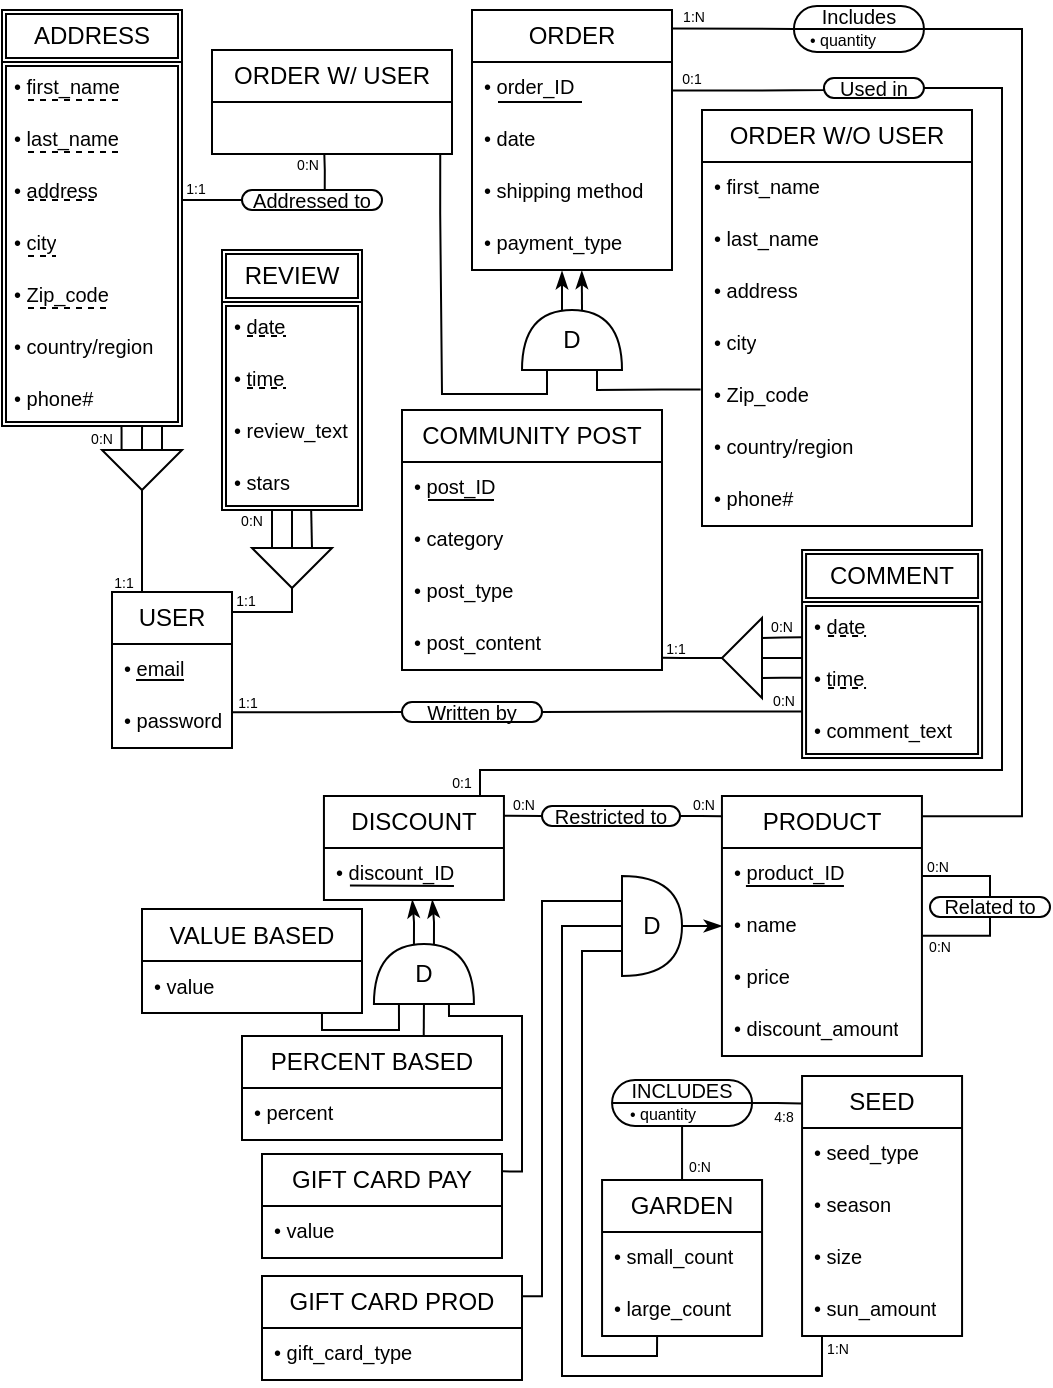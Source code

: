 <mxfile version="23.0.0" type="device">
  <diagram name="Page-1" id="b520641d-4fe3-3701-9064-5fc419738815">
    <mxGraphModel dx="1647" dy="439" grid="1" gridSize="10" guides="1" tooltips="1" connect="1" arrows="1" fold="1" page="0" pageScale="1" pageWidth="1100" pageHeight="850" background="none" math="0" shadow="0">
      <root>
        <mxCell id="0" />
        <mxCell id="1" parent="0" />
        <mxCell id="lDSgatOu9usaqV24lOmU-1" value="USER" style="swimlane;fontStyle=0;childLayout=stackLayout;horizontal=1;startSize=26;fillColor=none;horizontalStack=0;resizeParent=1;resizeParentMax=0;resizeLast=0;collapsible=1;marginBottom=0;whiteSpace=wrap;html=1;" parent="1" vertex="1">
          <mxGeometry x="155" y="731" width="60" height="78" as="geometry" />
        </mxCell>
        <mxCell id="lDSgatOu9usaqV24lOmU-2" value="• email" style="text;strokeColor=none;fillColor=none;align=left;verticalAlign=top;spacingLeft=4;spacingRight=4;overflow=hidden;rotatable=0;points=[[0,0.5],[1,0.5]];portConstraint=eastwest;whiteSpace=wrap;html=1;fontSize=10;" parent="lDSgatOu9usaqV24lOmU-1" vertex="1">
          <mxGeometry y="26" width="60" height="26" as="geometry" />
        </mxCell>
        <mxCell id="lDSgatOu9usaqV24lOmU-6" value="" style="endArrow=none;html=1;rounded=0;" parent="lDSgatOu9usaqV24lOmU-1" edge="1">
          <mxGeometry width="50" height="50" relative="1" as="geometry">
            <mxPoint x="12" y="44" as="sourcePoint" />
            <mxPoint x="36" y="44" as="targetPoint" />
          </mxGeometry>
        </mxCell>
        <mxCell id="lDSgatOu9usaqV24lOmU-3" value="• password" style="text;strokeColor=none;fillColor=none;align=left;verticalAlign=top;spacingLeft=4;spacingRight=4;overflow=hidden;rotatable=0;points=[[0,0.5],[1,0.5]];portConstraint=eastwest;whiteSpace=wrap;html=1;fontSize=10;" parent="lDSgatOu9usaqV24lOmU-1" vertex="1">
          <mxGeometry y="52" width="60" height="26" as="geometry" />
        </mxCell>
        <mxCell id="lDSgatOu9usaqV24lOmU-76" value="" style="triangle;whiteSpace=wrap;html=1;direction=south;" parent="1" vertex="1">
          <mxGeometry x="150" y="660" width="40" height="20" as="geometry" />
        </mxCell>
        <mxCell id="lDSgatOu9usaqV24lOmU-77" value="" style="endArrow=none;html=1;rounded=0;exitX=1;exitY=0.5;exitDx=0;exitDy=0;edgeStyle=orthogonalEdgeStyle;entryX=0.25;entryY=0;entryDx=0;entryDy=0;" parent="1" source="lDSgatOu9usaqV24lOmU-76" target="lDSgatOu9usaqV24lOmU-1" edge="1">
          <mxGeometry width="50" height="50" relative="1" as="geometry">
            <mxPoint x="215" y="590" as="sourcePoint" />
            <mxPoint x="130" y="810" as="targetPoint" />
          </mxGeometry>
        </mxCell>
        <mxCell id="lDSgatOu9usaqV24lOmU-78" value="" style="endArrow=none;html=1;rounded=0;edgeStyle=orthogonalEdgeStyle;entryX=0;entryY=0.25;entryDx=0;entryDy=0;exitX=0.889;exitY=1.002;exitDx=0;exitDy=0;exitPerimeter=0;" parent="1" source="lDSgatOu9usaqV24lOmU-69" target="lDSgatOu9usaqV24lOmU-76" edge="1">
          <mxGeometry width="50" height="50" relative="1" as="geometry">
            <mxPoint x="189.5" y="740" as="sourcePoint" />
            <mxPoint x="87" y="651" as="targetPoint" />
            <Array as="points" />
          </mxGeometry>
        </mxCell>
        <mxCell id="lDSgatOu9usaqV24lOmU-79" value="" style="endArrow=none;html=1;rounded=0;edgeStyle=orthogonalEdgeStyle;entryX=0;entryY=0.5;entryDx=0;entryDy=0;exitX=0.778;exitY=1.002;exitDx=0;exitDy=0;exitPerimeter=0;" parent="1" source="lDSgatOu9usaqV24lOmU-69" target="lDSgatOu9usaqV24lOmU-76" edge="1">
          <mxGeometry width="50" height="50" relative="1" as="geometry">
            <mxPoint x="170" y="730" as="sourcePoint" />
            <mxPoint x="137" y="661" as="targetPoint" />
            <Array as="points" />
          </mxGeometry>
        </mxCell>
        <mxCell id="lDSgatOu9usaqV24lOmU-80" value="" style="endArrow=none;html=1;rounded=0;edgeStyle=orthogonalEdgeStyle;entryX=0;entryY=0.75;entryDx=0;entryDy=0;exitX=0.664;exitY=1.001;exitDx=0;exitDy=0;exitPerimeter=0;" parent="1" source="lDSgatOu9usaqV24lOmU-69" target="lDSgatOu9usaqV24lOmU-76" edge="1">
          <mxGeometry width="50" height="50" relative="1" as="geometry">
            <mxPoint x="129.5" y="741" as="sourcePoint" />
            <mxPoint x="207" y="661" as="targetPoint" />
            <Array as="points">
              <mxPoint x="160" y="660" />
            </Array>
          </mxGeometry>
        </mxCell>
        <mxCell id="lDSgatOu9usaqV24lOmU-81" value="&lt;font style=&quot;font-size: 7px;&quot;&gt;1:1&lt;/font&gt;" style="text;html=1;strokeColor=none;fillColor=none;align=center;verticalAlign=middle;whiteSpace=wrap;rounded=0;" parent="1" vertex="1">
          <mxGeometry x="212" y="729" width="20" height="10" as="geometry" />
        </mxCell>
        <mxCell id="lDSgatOu9usaqV24lOmU-82" value="&lt;font style=&quot;font-size: 7px;&quot;&gt;0:N&lt;/font&gt;" style="text;html=1;strokeColor=none;fillColor=none;align=center;verticalAlign=middle;whiteSpace=wrap;rounded=0;" parent="1" vertex="1">
          <mxGeometry x="140" y="648" width="20" height="10" as="geometry" />
        </mxCell>
        <mxCell id="lDSgatOu9usaqV24lOmU-92" value="" style="group" parent="1" vertex="1" connectable="0">
          <mxGeometry x="335" y="440" width="100" height="130" as="geometry" />
        </mxCell>
        <mxCell id="lDSgatOu9usaqV24lOmU-7" value="ORDER" style="swimlane;fontStyle=0;childLayout=stackLayout;horizontal=1;startSize=26;fillColor=none;horizontalStack=0;resizeParent=1;resizeParentMax=0;resizeLast=0;collapsible=1;marginBottom=0;whiteSpace=wrap;html=1;" parent="lDSgatOu9usaqV24lOmU-92" vertex="1">
          <mxGeometry width="100" height="130" as="geometry" />
        </mxCell>
        <mxCell id="lDSgatOu9usaqV24lOmU-8" value="• order_ID" style="text;strokeColor=none;fillColor=none;align=left;verticalAlign=top;spacingLeft=4;spacingRight=4;overflow=hidden;rotatable=0;points=[[0,0.5],[1,0.5]];portConstraint=eastwest;whiteSpace=wrap;html=1;fontSize=10;" parent="lDSgatOu9usaqV24lOmU-7" vertex="1">
          <mxGeometry y="26" width="100" height="26" as="geometry" />
        </mxCell>
        <mxCell id="lDSgatOu9usaqV24lOmU-10" value="• date" style="text;strokeColor=none;fillColor=none;align=left;verticalAlign=top;spacingLeft=4;spacingRight=4;overflow=hidden;rotatable=0;points=[[0,0.5],[1,0.5]];portConstraint=eastwest;whiteSpace=wrap;html=1;fontSize=10;" parent="lDSgatOu9usaqV24lOmU-7" vertex="1">
          <mxGeometry y="52" width="100" height="26" as="geometry" />
        </mxCell>
        <mxCell id="lDSgatOu9usaqV24lOmU-12" value="• shipping method" style="text;strokeColor=none;fillColor=none;align=left;verticalAlign=top;spacingLeft=4;spacingRight=4;overflow=hidden;rotatable=0;points=[[0,0.5],[1,0.5]];portConstraint=eastwest;whiteSpace=wrap;html=1;fontSize=10;" parent="lDSgatOu9usaqV24lOmU-7" vertex="1">
          <mxGeometry y="78" width="100" height="26" as="geometry" />
        </mxCell>
        <mxCell id="lDSgatOu9usaqV24lOmU-13" value="• payment_type" style="text;strokeColor=none;fillColor=none;align=left;verticalAlign=top;spacingLeft=4;spacingRight=4;overflow=hidden;rotatable=0;points=[[0,0.5],[1,0.5]];portConstraint=eastwest;whiteSpace=wrap;html=1;fontSize=10;" parent="lDSgatOu9usaqV24lOmU-7" vertex="1">
          <mxGeometry y="104" width="100" height="26" as="geometry" />
        </mxCell>
        <mxCell id="lDSgatOu9usaqV24lOmU-83" value="" style="endArrow=none;html=1;rounded=0;" parent="lDSgatOu9usaqV24lOmU-92" edge="1">
          <mxGeometry width="50" height="50" relative="1" as="geometry">
            <mxPoint x="13" y="46" as="sourcePoint" />
            <mxPoint x="55" y="46" as="targetPoint" />
          </mxGeometry>
        </mxCell>
        <mxCell id="lDSgatOu9usaqV24lOmU-103" value="D" style="shape=or;whiteSpace=wrap;html=1;direction=north;" parent="1" vertex="1">
          <mxGeometry x="360" y="590" width="50" height="30" as="geometry" />
        </mxCell>
        <mxCell id="lDSgatOu9usaqV24lOmU-104" value="" style="endArrow=classicThin;html=1;rounded=0;edgeStyle=orthogonalEdgeStyle;exitX=0.993;exitY=0.4;exitDx=0;exitDy=0;exitPerimeter=0;entryX=0.45;entryY=1.021;entryDx=0;entryDy=0;entryPerimeter=0;endFill=1;" parent="1" source="lDSgatOu9usaqV24lOmU-103" target="lDSgatOu9usaqV24lOmU-13" edge="1">
          <mxGeometry width="50" height="50" relative="1" as="geometry">
            <mxPoint x="345" y="750" as="sourcePoint" />
            <mxPoint x="325" y="740" as="targetPoint" />
          </mxGeometry>
        </mxCell>
        <mxCell id="lDSgatOu9usaqV24lOmU-105" value="" style="endArrow=classicThin;html=1;rounded=0;edgeStyle=orthogonalEdgeStyle;exitX=0.996;exitY=0.6;exitDx=0;exitDy=0;exitPerimeter=0;entryX=0.549;entryY=1.017;entryDx=0;entryDy=0;entryPerimeter=0;endFill=1;" parent="1" source="lDSgatOu9usaqV24lOmU-103" target="lDSgatOu9usaqV24lOmU-13" edge="1">
          <mxGeometry width="50" height="50" relative="1" as="geometry">
            <mxPoint x="365" y="760" as="sourcePoint" />
            <mxPoint x="365" y="740" as="targetPoint" />
          </mxGeometry>
        </mxCell>
        <mxCell id="lDSgatOu9usaqV24lOmU-111" value="" style="endArrow=none;html=1;rounded=0;entryX=0;entryY=0.25;entryDx=0;entryDy=0;entryPerimeter=0;edgeStyle=orthogonalEdgeStyle;exitX=0.951;exitY=1.001;exitDx=0;exitDy=0;exitPerimeter=0;" parent="1" source="lDSgatOu9usaqV24lOmU-258" target="lDSgatOu9usaqV24lOmU-103" edge="1">
          <mxGeometry width="50" height="50" relative="1" as="geometry">
            <mxPoint x="320" y="530" as="sourcePoint" />
            <mxPoint x="372.5" y="621.99" as="targetPoint" />
            <Array as="points">
              <mxPoint x="319" y="542" />
              <mxPoint x="320" y="542" />
              <mxPoint x="320" y="632" />
              <mxPoint x="372" y="632" />
            </Array>
          </mxGeometry>
        </mxCell>
        <mxCell id="lDSgatOu9usaqV24lOmU-114" value="&lt;font style=&quot;font-size: 10px;&quot;&gt;Addressed to&lt;/font&gt;" style="rounded=1;whiteSpace=wrap;html=1;arcSize=50;" parent="1" vertex="1">
          <mxGeometry x="220" y="530" width="70" height="10" as="geometry" />
        </mxCell>
        <mxCell id="lDSgatOu9usaqV24lOmU-115" value="" style="endArrow=none;html=1;rounded=0;edgeStyle=orthogonalEdgeStyle;entryX=1;entryY=0.655;entryDx=0;entryDy=0;exitX=0;exitY=0.5;exitDx=0;exitDy=0;entryPerimeter=0;" parent="1" source="lDSgatOu9usaqV24lOmU-114" target="lDSgatOu9usaqV24lOmU-62" edge="1">
          <mxGeometry width="50" height="50" relative="1" as="geometry">
            <mxPoint x="198.5" y="504.54" as="sourcePoint" />
            <mxPoint x="235.5" y="505.47" as="targetPoint" />
          </mxGeometry>
        </mxCell>
        <mxCell id="lDSgatOu9usaqV24lOmU-116" value="" style="endArrow=none;html=1;rounded=0;edgeStyle=orthogonalEdgeStyle;entryX=0.468;entryY=1.001;entryDx=0;entryDy=0;entryPerimeter=0;exitX=0.591;exitY=-0.009;exitDx=0;exitDy=0;exitPerimeter=0;" parent="1" source="lDSgatOu9usaqV24lOmU-114" target="lDSgatOu9usaqV24lOmU-258" edge="1">
          <mxGeometry width="50" height="50" relative="1" as="geometry">
            <mxPoint x="280" y="520" as="sourcePoint" />
            <mxPoint x="264.99" y="559.99" as="targetPoint" />
            <Array as="points">
              <mxPoint x="261" y="520" />
              <mxPoint x="261" y="520" />
            </Array>
          </mxGeometry>
        </mxCell>
        <mxCell id="lDSgatOu9usaqV24lOmU-117" value="ORDER W/O USER" style="swimlane;fontStyle=0;childLayout=stackLayout;horizontal=1;startSize=26;fillColor=none;horizontalStack=0;resizeParent=1;resizeParentMax=0;resizeLast=0;collapsible=1;marginBottom=0;whiteSpace=wrap;html=1;" parent="1" vertex="1">
          <mxGeometry x="450" y="490" width="135" height="208" as="geometry" />
        </mxCell>
        <mxCell id="lDSgatOu9usaqV24lOmU-118" value="• first_name" style="text;strokeColor=none;fillColor=none;align=left;verticalAlign=top;spacingLeft=4;spacingRight=4;overflow=hidden;rotatable=0;points=[[0,0.5],[1,0.5]];portConstraint=eastwest;whiteSpace=wrap;html=1;fontSize=10;" parent="lDSgatOu9usaqV24lOmU-117" vertex="1">
          <mxGeometry y="26" width="135" height="26" as="geometry" />
        </mxCell>
        <mxCell id="lDSgatOu9usaqV24lOmU-119" value="• last_name" style="text;strokeColor=none;fillColor=none;align=left;verticalAlign=top;spacingLeft=4;spacingRight=4;overflow=hidden;rotatable=0;points=[[0,0.5],[1,0.5]];portConstraint=eastwest;whiteSpace=wrap;html=1;fontSize=10;" parent="lDSgatOu9usaqV24lOmU-117" vertex="1">
          <mxGeometry y="52" width="135" height="26" as="geometry" />
        </mxCell>
        <mxCell id="lDSgatOu9usaqV24lOmU-120" value="• address" style="text;strokeColor=none;fillColor=none;align=left;verticalAlign=top;spacingLeft=4;spacingRight=4;overflow=hidden;rotatable=0;points=[[0,0.5],[1,0.5]];portConstraint=eastwest;whiteSpace=wrap;html=1;fontSize=10;" parent="lDSgatOu9usaqV24lOmU-117" vertex="1">
          <mxGeometry y="78" width="135" height="26" as="geometry" />
        </mxCell>
        <mxCell id="lDSgatOu9usaqV24lOmU-121" value="• city" style="text;strokeColor=none;fillColor=none;align=left;verticalAlign=top;spacingLeft=4;spacingRight=4;overflow=hidden;rotatable=0;points=[[0,0.5],[1,0.5]];portConstraint=eastwest;whiteSpace=wrap;html=1;fontSize=10;" parent="lDSgatOu9usaqV24lOmU-117" vertex="1">
          <mxGeometry y="104" width="135" height="26" as="geometry" />
        </mxCell>
        <mxCell id="lDSgatOu9usaqV24lOmU-122" value="• Zip_code" style="text;strokeColor=none;fillColor=none;align=left;verticalAlign=top;spacingLeft=4;spacingRight=4;overflow=hidden;rotatable=0;points=[[0,0.5],[1,0.5]];portConstraint=eastwest;whiteSpace=wrap;html=1;fontSize=10;" parent="lDSgatOu9usaqV24lOmU-117" vertex="1">
          <mxGeometry y="130" width="135" height="26" as="geometry" />
        </mxCell>
        <mxCell id="lDSgatOu9usaqV24lOmU-125" value="• country/region" style="text;strokeColor=none;fillColor=none;align=left;verticalAlign=top;spacingLeft=4;spacingRight=4;overflow=hidden;rotatable=0;points=[[0,0.5],[1,0.5]];portConstraint=eastwest;whiteSpace=wrap;html=1;fontSize=10;" parent="lDSgatOu9usaqV24lOmU-117" vertex="1">
          <mxGeometry y="156" width="135" height="26" as="geometry" />
        </mxCell>
        <mxCell id="lDSgatOu9usaqV24lOmU-124" value="• phone#" style="text;strokeColor=none;fillColor=none;align=left;verticalAlign=top;spacingLeft=4;spacingRight=4;overflow=hidden;rotatable=0;points=[[0,0.5],[1,0.5]];portConstraint=eastwest;whiteSpace=wrap;html=1;fontSize=10;" parent="lDSgatOu9usaqV24lOmU-117" vertex="1">
          <mxGeometry y="182" width="135" height="26" as="geometry" />
        </mxCell>
        <mxCell id="lDSgatOu9usaqV24lOmU-126" value="" style="endArrow=none;html=1;rounded=0;edgeStyle=orthogonalEdgeStyle;entryX=0;entryY=0.75;entryDx=0;entryDy=0;entryPerimeter=0;exitX=-0.005;exitY=0.376;exitDx=0;exitDy=0;exitPerimeter=0;" parent="1" source="lDSgatOu9usaqV24lOmU-122" target="lDSgatOu9usaqV24lOmU-103" edge="1">
          <mxGeometry width="50" height="50" relative="1" as="geometry">
            <mxPoint x="430" y="640" as="sourcePoint" />
            <mxPoint x="395" y="630" as="targetPoint" />
            <Array as="points">
              <mxPoint x="430" y="630" />
              <mxPoint x="397" y="630" />
            </Array>
          </mxGeometry>
        </mxCell>
        <mxCell id="lDSgatOu9usaqV24lOmU-138" value="" style="group" parent="1" vertex="1" connectable="0">
          <mxGeometry x="100" y="440" width="91" height="286" as="geometry" />
        </mxCell>
        <mxCell id="lDSgatOu9usaqV24lOmU-98" value="" style="group" parent="lDSgatOu9usaqV24lOmU-138" vertex="1" connectable="0">
          <mxGeometry x="1" width="90" height="286" as="geometry" />
        </mxCell>
        <mxCell id="lDSgatOu9usaqV24lOmU-94" value="" style="rounded=0;whiteSpace=wrap;html=1;fillColor=none;" parent="lDSgatOu9usaqV24lOmU-138" vertex="1">
          <mxGeometry x="2" y="28" width="86" height="178" as="geometry" />
        </mxCell>
        <mxCell id="lDSgatOu9usaqV24lOmU-136" value="" style="group" parent="lDSgatOu9usaqV24lOmU-138" vertex="1" connectable="0">
          <mxGeometry width="90" height="286" as="geometry" />
        </mxCell>
        <mxCell id="lDSgatOu9usaqV24lOmU-71" value="" style="endArrow=none;dashed=1;html=1;rounded=0;" parent="lDSgatOu9usaqV24lOmU-136" edge="1">
          <mxGeometry width="50" height="50" relative="1" as="geometry">
            <mxPoint x="13" y="45" as="sourcePoint" />
            <mxPoint x="59" y="45" as="targetPoint" />
          </mxGeometry>
        </mxCell>
        <mxCell id="lDSgatOu9usaqV24lOmU-72" value="" style="endArrow=none;dashed=1;html=1;rounded=0;" parent="lDSgatOu9usaqV24lOmU-136" edge="1">
          <mxGeometry width="50" height="50" relative="1" as="geometry">
            <mxPoint x="13" y="71" as="sourcePoint" />
            <mxPoint x="58" y="71" as="targetPoint" />
          </mxGeometry>
        </mxCell>
        <mxCell id="lDSgatOu9usaqV24lOmU-73" value="" style="endArrow=none;dashed=1;html=1;rounded=0;" parent="lDSgatOu9usaqV24lOmU-136" edge="1">
          <mxGeometry width="50" height="50" relative="1" as="geometry">
            <mxPoint x="13" y="95" as="sourcePoint" />
            <mxPoint x="46" y="95" as="targetPoint" />
          </mxGeometry>
        </mxCell>
        <mxCell id="lDSgatOu9usaqV24lOmU-75" value="" style="group" parent="lDSgatOu9usaqV24lOmU-136" vertex="1" connectable="0">
          <mxGeometry width="90" height="286" as="geometry" />
        </mxCell>
        <mxCell id="lDSgatOu9usaqV24lOmU-59" value="ADDRESS" style="swimlane;fontStyle=0;childLayout=stackLayout;horizontal=1;startSize=26;fillColor=none;horizontalStack=0;resizeParent=1;resizeParentMax=0;resizeLast=0;collapsible=1;marginBottom=0;whiteSpace=wrap;html=1;" parent="lDSgatOu9usaqV24lOmU-75" vertex="1">
          <mxGeometry width="90" height="208" as="geometry" />
        </mxCell>
        <mxCell id="lDSgatOu9usaqV24lOmU-60" value="• first_name" style="text;strokeColor=none;fillColor=none;align=left;verticalAlign=top;spacingLeft=4;spacingRight=4;overflow=hidden;rotatable=0;points=[[0,0.5],[1,0.5]];portConstraint=eastwest;whiteSpace=wrap;html=1;fontSize=10;" parent="lDSgatOu9usaqV24lOmU-59" vertex="1">
          <mxGeometry y="26" width="90" height="26" as="geometry" />
        </mxCell>
        <mxCell id="lDSgatOu9usaqV24lOmU-61" value="• last_name" style="text;strokeColor=none;fillColor=none;align=left;verticalAlign=top;spacingLeft=4;spacingRight=4;overflow=hidden;rotatable=0;points=[[0,0.5],[1,0.5]];portConstraint=eastwest;whiteSpace=wrap;html=1;fontSize=10;" parent="lDSgatOu9usaqV24lOmU-59" vertex="1">
          <mxGeometry y="52" width="90" height="26" as="geometry" />
        </mxCell>
        <mxCell id="lDSgatOu9usaqV24lOmU-62" value="• address" style="text;strokeColor=none;fillColor=none;align=left;verticalAlign=top;spacingLeft=4;spacingRight=4;overflow=hidden;rotatable=0;points=[[0,0.5],[1,0.5]];portConstraint=eastwest;whiteSpace=wrap;html=1;fontSize=10;" parent="lDSgatOu9usaqV24lOmU-59" vertex="1">
          <mxGeometry y="78" width="90" height="26" as="geometry" />
        </mxCell>
        <mxCell id="lDSgatOu9usaqV24lOmU-63" value="• city" style="text;strokeColor=none;fillColor=none;align=left;verticalAlign=top;spacingLeft=4;spacingRight=4;overflow=hidden;rotatable=0;points=[[0,0.5],[1,0.5]];portConstraint=eastwest;whiteSpace=wrap;html=1;fontSize=10;" parent="lDSgatOu9usaqV24lOmU-59" vertex="1">
          <mxGeometry y="104" width="90" height="26" as="geometry" />
        </mxCell>
        <mxCell id="lDSgatOu9usaqV24lOmU-64" value="• Zip_code" style="text;strokeColor=none;fillColor=none;align=left;verticalAlign=top;spacingLeft=4;spacingRight=4;overflow=hidden;rotatable=0;points=[[0,0.5],[1,0.5]];portConstraint=eastwest;whiteSpace=wrap;html=1;fontSize=10;" parent="lDSgatOu9usaqV24lOmU-59" vertex="1">
          <mxGeometry y="130" width="90" height="26" as="geometry" />
        </mxCell>
        <mxCell id="lDSgatOu9usaqV24lOmU-67" value="• country/region" style="text;strokeColor=none;fillColor=none;align=left;verticalAlign=top;spacingLeft=4;spacingRight=4;overflow=hidden;rotatable=0;points=[[0,0.5],[1,0.5]];portConstraint=eastwest;whiteSpace=wrap;html=1;fontSize=10;" parent="lDSgatOu9usaqV24lOmU-59" vertex="1">
          <mxGeometry y="156" width="90" height="26" as="geometry" />
        </mxCell>
        <mxCell id="lDSgatOu9usaqV24lOmU-69" value="• phone#" style="text;strokeColor=none;fillColor=none;align=left;verticalAlign=top;spacingLeft=4;spacingRight=4;overflow=hidden;rotatable=0;points=[[0,0.5],[1,0.5]];portConstraint=eastwest;whiteSpace=wrap;html=1;fontSize=10;" parent="lDSgatOu9usaqV24lOmU-59" vertex="1">
          <mxGeometry y="182" width="90" height="26" as="geometry" />
        </mxCell>
        <mxCell id="lDSgatOu9usaqV24lOmU-70" value="" style="endArrow=none;dashed=1;html=1;rounded=0;" parent="lDSgatOu9usaqV24lOmU-75" edge="1">
          <mxGeometry width="50" height="50" relative="1" as="geometry">
            <mxPoint x="13" y="149" as="sourcePoint" />
            <mxPoint x="53" y="149" as="targetPoint" />
          </mxGeometry>
        </mxCell>
        <mxCell id="lDSgatOu9usaqV24lOmU-74" value="" style="endArrow=none;dashed=1;html=1;rounded=0;" parent="lDSgatOu9usaqV24lOmU-75" edge="1">
          <mxGeometry width="50" height="50" relative="1" as="geometry">
            <mxPoint x="13" y="123" as="sourcePoint" />
            <mxPoint x="27" y="123" as="targetPoint" />
          </mxGeometry>
        </mxCell>
        <mxCell id="lDSgatOu9usaqV24lOmU-93" value="" style="rounded=0;whiteSpace=wrap;html=1;fillColor=none;" parent="lDSgatOu9usaqV24lOmU-138" vertex="1">
          <mxGeometry x="2" y="2" width="86" height="22" as="geometry" />
        </mxCell>
        <mxCell id="lDSgatOu9usaqV24lOmU-147" value="" style="group" parent="1" vertex="1" connectable="0">
          <mxGeometry x="210" y="560" width="70" height="130" as="geometry" />
        </mxCell>
        <mxCell id="lDSgatOu9usaqV24lOmU-127" value="REVIEW" style="swimlane;fontStyle=0;childLayout=stackLayout;horizontal=1;startSize=26;fillColor=none;horizontalStack=0;resizeParent=1;resizeParentMax=0;resizeLast=0;collapsible=1;marginBottom=0;whiteSpace=wrap;html=1;" parent="lDSgatOu9usaqV24lOmU-147" vertex="1">
          <mxGeometry width="70" height="130" as="geometry" />
        </mxCell>
        <mxCell id="lDSgatOu9usaqV24lOmU-128" value="• date" style="text;strokeColor=none;fillColor=none;align=left;verticalAlign=top;spacingLeft=4;spacingRight=4;overflow=hidden;rotatable=0;points=[[0,0.5],[1,0.5]];portConstraint=eastwest;whiteSpace=wrap;html=1;fontSize=10;" parent="lDSgatOu9usaqV24lOmU-127" vertex="1">
          <mxGeometry y="26" width="70" height="26" as="geometry" />
        </mxCell>
        <mxCell id="aqiV3KClvXBAnvepseEA-2" value="• time" style="text;strokeColor=none;fillColor=none;align=left;verticalAlign=top;spacingLeft=4;spacingRight=4;overflow=hidden;rotatable=0;points=[[0,0.5],[1,0.5]];portConstraint=eastwest;whiteSpace=wrap;html=1;fontSize=10;" parent="lDSgatOu9usaqV24lOmU-127" vertex="1">
          <mxGeometry y="52" width="70" height="26" as="geometry" />
        </mxCell>
        <mxCell id="lDSgatOu9usaqV24lOmU-129" value="• review_text" style="text;strokeColor=none;fillColor=none;align=left;verticalAlign=top;spacingLeft=4;spacingRight=4;overflow=hidden;rotatable=0;points=[[0,0.5],[1,0.5]];portConstraint=eastwest;whiteSpace=wrap;html=1;fontSize=10;" parent="lDSgatOu9usaqV24lOmU-127" vertex="1">
          <mxGeometry y="78" width="70" height="26" as="geometry" />
        </mxCell>
        <mxCell id="lDSgatOu9usaqV24lOmU-130" value="• stars" style="text;strokeColor=none;fillColor=none;align=left;verticalAlign=top;spacingLeft=4;spacingRight=4;overflow=hidden;rotatable=0;points=[[0,0.5],[1,0.5]];portConstraint=eastwest;whiteSpace=wrap;html=1;fontSize=10;" parent="lDSgatOu9usaqV24lOmU-127" vertex="1">
          <mxGeometry y="104" width="70" height="26" as="geometry" />
        </mxCell>
        <mxCell id="lDSgatOu9usaqV24lOmU-144" value="" style="rounded=0;whiteSpace=wrap;html=1;fillColor=none;" parent="lDSgatOu9usaqV24lOmU-147" vertex="1">
          <mxGeometry x="2" y="2" width="66" height="22" as="geometry" />
        </mxCell>
        <mxCell id="lDSgatOu9usaqV24lOmU-145" value="" style="rounded=0;whiteSpace=wrap;html=1;fillColor=none;" parent="lDSgatOu9usaqV24lOmU-147" vertex="1">
          <mxGeometry x="2" y="28" width="66" height="100" as="geometry" />
        </mxCell>
        <mxCell id="lDSgatOu9usaqV24lOmU-146" value="" style="endArrow=none;dashed=1;html=1;rounded=0;" parent="lDSgatOu9usaqV24lOmU-147" edge="1">
          <mxGeometry width="50" height="50" relative="1" as="geometry">
            <mxPoint x="12.5" y="43" as="sourcePoint" />
            <mxPoint x="32" y="43" as="targetPoint" />
          </mxGeometry>
        </mxCell>
        <mxCell id="lDSgatOu9usaqV24lOmU-148" value="" style="triangle;whiteSpace=wrap;html=1;direction=south;" parent="1" vertex="1">
          <mxGeometry x="225" y="709" width="40" height="20" as="geometry" />
        </mxCell>
        <mxCell id="lDSgatOu9usaqV24lOmU-149" value="" style="endArrow=none;html=1;rounded=0;edgeStyle=orthogonalEdgeStyle;entryX=1;entryY=0.5;entryDx=0;entryDy=0;exitX=0.999;exitY=0.128;exitDx=0;exitDy=0;exitPerimeter=0;" parent="1" source="lDSgatOu9usaqV24lOmU-1" target="lDSgatOu9usaqV24lOmU-148" edge="1">
          <mxGeometry width="50" height="50" relative="1" as="geometry">
            <mxPoint x="230" y="780" as="sourcePoint" />
            <mxPoint x="215" y="504.9" as="targetPoint" />
            <Array as="points">
              <mxPoint x="245" y="741" />
            </Array>
          </mxGeometry>
        </mxCell>
        <mxCell id="lDSgatOu9usaqV24lOmU-150" value="" style="endArrow=none;html=1;rounded=0;edgeStyle=orthogonalEdgeStyle;exitX=0;exitY=0.75;exitDx=0;exitDy=0;entryX=0.357;entryY=1.005;entryDx=0;entryDy=0;entryPerimeter=0;" parent="1" source="lDSgatOu9usaqV24lOmU-148" edge="1">
          <mxGeometry width="50" height="50" relative="1" as="geometry">
            <mxPoint x="228" y="911" as="sourcePoint" />
            <mxPoint x="234.99" y="690.13" as="targetPoint" />
          </mxGeometry>
        </mxCell>
        <mxCell id="lDSgatOu9usaqV24lOmU-151" value="" style="endArrow=none;html=1;rounded=0;edgeStyle=orthogonalEdgeStyle;exitX=0;exitY=0.5;exitDx=0;exitDy=0;entryX=0.5;entryY=0.999;entryDx=0;entryDy=0;entryPerimeter=0;" parent="1" source="lDSgatOu9usaqV24lOmU-148" edge="1">
          <mxGeometry width="50" height="50" relative="1" as="geometry">
            <mxPoint x="259" y="852" as="sourcePoint" />
            <mxPoint x="245" y="689.974" as="targetPoint" />
          </mxGeometry>
        </mxCell>
        <mxCell id="lDSgatOu9usaqV24lOmU-152" value="" style="endArrow=none;html=1;rounded=0;edgeStyle=orthogonalEdgeStyle;exitX=0;exitY=0.25;exitDx=0;exitDy=0;entryX=0.637;entryY=1.005;entryDx=0;entryDy=0;entryPerimeter=0;" parent="1" source="lDSgatOu9usaqV24lOmU-148" edge="1">
          <mxGeometry width="50" height="50" relative="1" as="geometry">
            <mxPoint x="272" y="861" as="sourcePoint" />
            <mxPoint x="254.59" y="690.13" as="targetPoint" />
          </mxGeometry>
        </mxCell>
        <mxCell id="lDSgatOu9usaqV24lOmU-154" value="&lt;font style=&quot;font-size: 7px;&quot;&gt;1:1&lt;/font&gt;" style="text;html=1;strokeColor=none;fillColor=none;align=center;verticalAlign=middle;whiteSpace=wrap;rounded=0;" parent="1" vertex="1">
          <mxGeometry x="151" y="720" width="20" height="10" as="geometry" />
        </mxCell>
        <mxCell id="lDSgatOu9usaqV24lOmU-155" value="&lt;font style=&quot;font-size: 7px;&quot;&gt;0:N&lt;/font&gt;" style="text;html=1;strokeColor=none;fillColor=none;align=center;verticalAlign=middle;whiteSpace=wrap;rounded=0;" parent="1" vertex="1">
          <mxGeometry x="215" y="689" width="20" height="10" as="geometry" />
        </mxCell>
        <mxCell id="lDSgatOu9usaqV24lOmU-156" value="&lt;font style=&quot;font-size: 7px;&quot;&gt;1:1&lt;/font&gt;" style="text;html=1;strokeColor=none;fillColor=none;align=center;verticalAlign=middle;whiteSpace=wrap;rounded=0;" parent="1" vertex="1">
          <mxGeometry x="187" y="523" width="20" height="10" as="geometry" />
        </mxCell>
        <mxCell id="lDSgatOu9usaqV24lOmU-157" value="&lt;font style=&quot;font-size: 7px;&quot;&gt;0:N&lt;/font&gt;" style="text;html=1;strokeColor=none;fillColor=none;align=center;verticalAlign=middle;whiteSpace=wrap;rounded=0;" parent="1" vertex="1">
          <mxGeometry x="243" y="510.5" width="20" height="10" as="geometry" />
        </mxCell>
        <mxCell id="lDSgatOu9usaqV24lOmU-164" value="&lt;font style=&quot;font-size: 10px;&quot;&gt;Used in&lt;/font&gt;" style="rounded=1;whiteSpace=wrap;html=1;arcSize=50;" parent="1" vertex="1">
          <mxGeometry x="510.97" y="474" width="50" height="10" as="geometry" />
        </mxCell>
        <mxCell id="lDSgatOu9usaqV24lOmU-165" value="" style="endArrow=none;html=1;rounded=0;edgeStyle=orthogonalEdgeStyle;entryX=0;entryY=0.5;entryDx=0;entryDy=0;exitX=1;exitY=0.549;exitDx=0;exitDy=0;exitPerimeter=0;" parent="1" source="lDSgatOu9usaqV24lOmU-8" target="lDSgatOu9usaqV24lOmU-164" edge="1">
          <mxGeometry width="50" height="50" relative="1" as="geometry">
            <mxPoint x="490" y="480" as="sourcePoint" />
            <mxPoint x="672" y="470" as="targetPoint" />
            <Array as="points">
              <mxPoint x="470" y="480" />
              <mxPoint x="625" y="480" />
            </Array>
          </mxGeometry>
        </mxCell>
        <mxCell id="lDSgatOu9usaqV24lOmU-166" value="" style="endArrow=none;html=1;rounded=0;edgeStyle=orthogonalEdgeStyle;exitX=1;exitY=0.5;exitDx=0;exitDy=0;entryX=0.867;entryY=0.001;entryDx=0;entryDy=0;entryPerimeter=0;" parent="1" source="lDSgatOu9usaqV24lOmU-164" target="lDSgatOu9usaqV24lOmU-159" edge="1">
          <mxGeometry width="50" height="50" relative="1" as="geometry">
            <mxPoint x="700" y="416.86" as="sourcePoint" />
            <mxPoint x="400" y="860" as="targetPoint" />
            <Array as="points">
              <mxPoint x="600" y="479" />
              <mxPoint x="600" y="820" />
              <mxPoint x="339" y="820" />
            </Array>
          </mxGeometry>
        </mxCell>
        <mxCell id="lDSgatOu9usaqV24lOmU-168" value="" style="group" parent="1" vertex="1" connectable="0">
          <mxGeometry x="260.97" y="833" width="90" height="52" as="geometry" />
        </mxCell>
        <mxCell id="lDSgatOu9usaqV24lOmU-159" value="DISCOUNT" style="swimlane;fontStyle=0;childLayout=stackLayout;horizontal=1;startSize=26;fillColor=none;horizontalStack=0;resizeParent=1;resizeParentMax=0;resizeLast=0;collapsible=1;marginBottom=0;whiteSpace=wrap;html=1;" parent="lDSgatOu9usaqV24lOmU-168" vertex="1">
          <mxGeometry width="90" height="52" as="geometry" />
        </mxCell>
        <mxCell id="lDSgatOu9usaqV24lOmU-160" value="• discount_ID" style="text;strokeColor=none;fillColor=none;align=left;verticalAlign=top;spacingLeft=4;spacingRight=4;overflow=hidden;rotatable=0;points=[[0,0.5],[1,0.5]];portConstraint=eastwest;whiteSpace=wrap;html=1;fontSize=10;" parent="lDSgatOu9usaqV24lOmU-159" vertex="1">
          <mxGeometry y="26" width="90" height="26" as="geometry" />
        </mxCell>
        <mxCell id="lDSgatOu9usaqV24lOmU-167" value="" style="endArrow=none;html=1;rounded=0;fontStyle=1" parent="lDSgatOu9usaqV24lOmU-168" edge="1">
          <mxGeometry width="50" height="50" relative="1" as="geometry">
            <mxPoint x="13" y="44.76" as="sourcePoint" />
            <mxPoint x="65" y="45" as="targetPoint" />
          </mxGeometry>
        </mxCell>
        <mxCell id="lDSgatOu9usaqV24lOmU-169" value="D" style="shape=or;whiteSpace=wrap;html=1;direction=north;" parent="1" vertex="1">
          <mxGeometry x="285.97" y="907" width="50" height="30" as="geometry" />
        </mxCell>
        <mxCell id="lDSgatOu9usaqV24lOmU-170" value="" style="endArrow=classicThin;html=1;rounded=0;edgeStyle=orthogonalEdgeStyle;exitX=0.993;exitY=0.4;exitDx=0;exitDy=0;exitPerimeter=0;endFill=1;entryX=0.491;entryY=0.999;entryDx=0;entryDy=0;entryPerimeter=0;" parent="1" source="lDSgatOu9usaqV24lOmU-169" target="lDSgatOu9usaqV24lOmU-160" edge="1">
          <mxGeometry width="50" height="50" relative="1" as="geometry">
            <mxPoint x="268.97" y="1065" as="sourcePoint" />
            <mxPoint x="283.97" y="903" as="targetPoint" />
          </mxGeometry>
        </mxCell>
        <mxCell id="lDSgatOu9usaqV24lOmU-171" value="" style="endArrow=classicThin;html=1;rounded=0;edgeStyle=orthogonalEdgeStyle;exitX=0.996;exitY=0.6;exitDx=0;exitDy=0;exitPerimeter=0;endFill=1;entryX=0.602;entryY=0.999;entryDx=0;entryDy=0;entryPerimeter=0;" parent="1" source="lDSgatOu9usaqV24lOmU-169" target="lDSgatOu9usaqV24lOmU-160" edge="1">
          <mxGeometry width="50" height="50" relative="1" as="geometry">
            <mxPoint x="288.97" y="1075" as="sourcePoint" />
            <mxPoint x="330.97" y="903" as="targetPoint" />
          </mxGeometry>
        </mxCell>
        <mxCell id="lDSgatOu9usaqV24lOmU-172" value="VALUE BASED" style="swimlane;fontStyle=0;childLayout=stackLayout;horizontal=1;startSize=26;fillColor=none;horizontalStack=0;resizeParent=1;resizeParentMax=0;resizeLast=0;collapsible=1;marginBottom=0;whiteSpace=wrap;html=1;" parent="1" vertex="1">
          <mxGeometry x="170" y="889.5" width="110" height="52" as="geometry" />
        </mxCell>
        <mxCell id="lDSgatOu9usaqV24lOmU-173" value="• value" style="text;strokeColor=none;fillColor=none;align=left;verticalAlign=top;spacingLeft=4;spacingRight=4;overflow=hidden;rotatable=0;points=[[0,0.5],[1,0.5]];portConstraint=eastwest;whiteSpace=wrap;html=1;fontSize=10;" parent="lDSgatOu9usaqV24lOmU-172" vertex="1">
          <mxGeometry y="26" width="110" height="26" as="geometry" />
        </mxCell>
        <mxCell id="lDSgatOu9usaqV24lOmU-177" value="PERCENT BASED" style="swimlane;fontStyle=0;childLayout=stackLayout;horizontal=1;startSize=26;fillColor=none;horizontalStack=0;resizeParent=1;resizeParentMax=0;resizeLast=0;collapsible=1;marginBottom=0;whiteSpace=wrap;html=1;" parent="1" vertex="1">
          <mxGeometry x="220" y="953" width="130" height="52" as="geometry" />
        </mxCell>
        <mxCell id="lDSgatOu9usaqV24lOmU-178" value="• percent" style="text;strokeColor=none;fillColor=none;align=left;verticalAlign=top;spacingLeft=4;spacingRight=4;overflow=hidden;rotatable=0;points=[[0,0.5],[1,0.5]];portConstraint=eastwest;whiteSpace=wrap;html=1;fontSize=10;" parent="lDSgatOu9usaqV24lOmU-177" vertex="1">
          <mxGeometry y="26" width="130" height="26" as="geometry" />
        </mxCell>
        <mxCell id="lDSgatOu9usaqV24lOmU-179" value="" style="endArrow=none;html=1;rounded=0;edgeStyle=orthogonalEdgeStyle;exitX=0.818;exitY=0.999;exitDx=0;exitDy=0;exitPerimeter=0;entryX=0;entryY=0.25;entryDx=0;entryDy=0;entryPerimeter=0;" parent="1" source="lDSgatOu9usaqV24lOmU-173" target="lDSgatOu9usaqV24lOmU-169" edge="1">
          <mxGeometry width="50" height="50" relative="1" as="geometry">
            <mxPoint x="360" y="930" as="sourcePoint" />
            <mxPoint x="290" y="940" as="targetPoint" />
            <Array as="points">
              <mxPoint x="260" y="950" />
              <mxPoint x="298" y="950" />
            </Array>
          </mxGeometry>
        </mxCell>
        <mxCell id="lDSgatOu9usaqV24lOmU-180" value="" style="endArrow=none;html=1;rounded=0;edgeStyle=orthogonalEdgeStyle;entryX=0;entryY=0.5;entryDx=0;entryDy=0;entryPerimeter=0;exitX=0.699;exitY=-0.002;exitDx=0;exitDy=0;exitPerimeter=0;" parent="1" source="lDSgatOu9usaqV24lOmU-177" target="lDSgatOu9usaqV24lOmU-169" edge="1">
          <mxGeometry width="50" height="50" relative="1" as="geometry">
            <mxPoint x="320" y="950" as="sourcePoint" />
            <mxPoint x="333.97" y="973" as="targetPoint" />
            <Array as="points" />
          </mxGeometry>
        </mxCell>
        <mxCell id="lDSgatOu9usaqV24lOmU-181" value="GIFT CARD PAY" style="swimlane;fontStyle=0;childLayout=stackLayout;horizontal=1;startSize=26;fillColor=none;horizontalStack=0;resizeParent=1;resizeParentMax=0;resizeLast=0;collapsible=1;marginBottom=0;whiteSpace=wrap;html=1;" parent="1" vertex="1">
          <mxGeometry x="230" y="1012" width="120" height="52" as="geometry" />
        </mxCell>
        <mxCell id="lDSgatOu9usaqV24lOmU-182" value="• value" style="text;strokeColor=none;fillColor=none;align=left;verticalAlign=top;spacingLeft=4;spacingRight=4;overflow=hidden;rotatable=0;points=[[0,0.5],[1,0.5]];portConstraint=eastwest;whiteSpace=wrap;html=1;fontSize=10;" parent="lDSgatOu9usaqV24lOmU-181" vertex="1">
          <mxGeometry y="26" width="120" height="26" as="geometry" />
        </mxCell>
        <mxCell id="lDSgatOu9usaqV24lOmU-186" value="" style="endArrow=none;html=1;rounded=0;edgeStyle=orthogonalEdgeStyle;entryX=0;entryY=0.75;entryDx=0;entryDy=0;entryPerimeter=0;exitX=1.004;exitY=0.167;exitDx=0;exitDy=0;exitPerimeter=0;" parent="1" source="lDSgatOu9usaqV24lOmU-181" target="lDSgatOu9usaqV24lOmU-169" edge="1">
          <mxGeometry width="50" height="50" relative="1" as="geometry">
            <mxPoint x="260" y="1023" as="sourcePoint" />
            <mxPoint x="283.97" y="993" as="targetPoint" />
            <Array as="points">
              <mxPoint x="360" y="1021" />
              <mxPoint x="360" y="943" />
              <mxPoint x="324" y="943" />
            </Array>
          </mxGeometry>
        </mxCell>
        <mxCell id="lDSgatOu9usaqV24lOmU-187" value="" style="endArrow=none;html=1;rounded=0;edgeStyle=orthogonalEdgeStyle;exitX=1;exitY=0.5;exitDx=0;exitDy=0;entryX=0.003;entryY=0.078;entryDx=0;entryDy=0;entryPerimeter=0;" parent="1" source="lDSgatOu9usaqV24lOmU-203" target="lDSgatOu9usaqV24lOmU-188" edge="1">
          <mxGeometry width="50" height="50" relative="1" as="geometry">
            <mxPoint x="459.97" y="1024" as="sourcePoint" />
            <mxPoint x="476" y="994" as="targetPoint" />
            <Array as="points" />
          </mxGeometry>
        </mxCell>
        <mxCell id="lDSgatOu9usaqV24lOmU-196" value="" style="group" parent="1" vertex="1" connectable="0">
          <mxGeometry x="459.97" y="833" width="100" height="156" as="geometry" />
        </mxCell>
        <mxCell id="lDSgatOu9usaqV24lOmU-188" value="PRODUCT" style="swimlane;fontStyle=0;childLayout=stackLayout;horizontal=1;startSize=26;fillColor=none;horizontalStack=0;resizeParent=1;resizeParentMax=0;resizeLast=0;collapsible=1;marginBottom=0;whiteSpace=wrap;html=1;" parent="lDSgatOu9usaqV24lOmU-196" vertex="1">
          <mxGeometry width="100" height="130" as="geometry" />
        </mxCell>
        <mxCell id="lDSgatOu9usaqV24lOmU-189" value="• product_ID" style="text;strokeColor=none;fillColor=none;align=left;verticalAlign=top;spacingLeft=4;spacingRight=4;overflow=hidden;rotatable=0;points=[[0,0.5],[1,0.5]];portConstraint=eastwest;whiteSpace=wrap;html=1;fontSize=10;" parent="lDSgatOu9usaqV24lOmU-188" vertex="1">
          <mxGeometry y="26" width="100" height="26" as="geometry" />
        </mxCell>
        <mxCell id="lDSgatOu9usaqV24lOmU-190" value="• name" style="text;strokeColor=none;fillColor=none;align=left;verticalAlign=top;spacingLeft=4;spacingRight=4;overflow=hidden;rotatable=0;points=[[0,0.5],[1,0.5]];portConstraint=eastwest;whiteSpace=wrap;html=1;fontSize=10;" parent="lDSgatOu9usaqV24lOmU-188" vertex="1">
          <mxGeometry y="52" width="100" height="26" as="geometry" />
        </mxCell>
        <mxCell id="lDSgatOu9usaqV24lOmU-191" value="• price" style="text;strokeColor=none;fillColor=none;align=left;verticalAlign=top;spacingLeft=4;spacingRight=4;overflow=hidden;rotatable=0;points=[[0,0.5],[1,0.5]];portConstraint=eastwest;whiteSpace=wrap;html=1;fontSize=10;" parent="lDSgatOu9usaqV24lOmU-188" vertex="1">
          <mxGeometry y="78" width="100" height="26" as="geometry" />
        </mxCell>
        <mxCell id="lDSgatOu9usaqV24lOmU-195" value="• discount_amount" style="text;strokeColor=none;fillColor=none;align=left;verticalAlign=top;spacingLeft=4;spacingRight=4;overflow=hidden;rotatable=0;points=[[0,0.5],[1,0.5]];portConstraint=eastwest;whiteSpace=wrap;html=1;fontSize=10;" parent="lDSgatOu9usaqV24lOmU-188" vertex="1">
          <mxGeometry y="104" width="100" height="26" as="geometry" />
        </mxCell>
        <mxCell id="lDSgatOu9usaqV24lOmU-193" value="" style="endArrow=none;html=1;rounded=0;" parent="lDSgatOu9usaqV24lOmU-196" edge="1">
          <mxGeometry width="50" height="50" relative="1" as="geometry">
            <mxPoint x="12" y="45" as="sourcePoint" />
            <mxPoint x="61" y="45" as="targetPoint" />
          </mxGeometry>
        </mxCell>
        <mxCell id="lDSgatOu9usaqV24lOmU-198" value="&lt;span style=&quot;font-size: 10px;&quot;&gt;Related to&lt;/span&gt;" style="rounded=1;whiteSpace=wrap;html=1;arcSize=50;verticalAlign=middle;spacingTop=-1;" parent="1" vertex="1">
          <mxGeometry x="564" y="883.5" width="60" height="10" as="geometry" />
        </mxCell>
        <mxCell id="lDSgatOu9usaqV24lOmU-199" value="" style="endArrow=none;html=1;rounded=0;edgeStyle=orthogonalEdgeStyle;entryX=0.5;entryY=1;entryDx=0;entryDy=0;exitX=1.003;exitY=0.689;exitDx=0;exitDy=0;exitPerimeter=0;" parent="1" source="lDSgatOu9usaqV24lOmU-190" target="lDSgatOu9usaqV24lOmU-198" edge="1">
          <mxGeometry width="50" height="50" relative="1" as="geometry">
            <mxPoint x="580" y="914" as="sourcePoint" />
            <mxPoint x="630" y="904" as="targetPoint" />
            <Array as="points">
              <mxPoint x="594" y="903" />
            </Array>
          </mxGeometry>
        </mxCell>
        <mxCell id="lDSgatOu9usaqV24lOmU-200" value="" style="endArrow=none;html=1;rounded=0;edgeStyle=orthogonalEdgeStyle;entryX=0.5;entryY=0;entryDx=0;entryDy=0;exitX=1.001;exitY=0.539;exitDx=0;exitDy=0;exitPerimeter=0;" parent="1" source="lDSgatOu9usaqV24lOmU-189" target="lDSgatOu9usaqV24lOmU-198" edge="1">
          <mxGeometry width="50" height="50" relative="1" as="geometry">
            <mxPoint x="570" y="873" as="sourcePoint" />
            <mxPoint x="640" y="864" as="targetPoint" />
            <Array as="points">
              <mxPoint x="594" y="873" />
            </Array>
          </mxGeometry>
        </mxCell>
        <mxCell id="lDSgatOu9usaqV24lOmU-201" value="&lt;font style=&quot;font-size: 7px;&quot;&gt;0:N&lt;br&gt;&lt;/font&gt;" style="text;html=1;strokeColor=none;fillColor=none;align=center;verticalAlign=middle;whiteSpace=wrap;rounded=0;" parent="1" vertex="1">
          <mxGeometry x="557.97" y="862" width="20" height="10" as="geometry" />
        </mxCell>
        <mxCell id="lDSgatOu9usaqV24lOmU-202" value="&lt;font style=&quot;font-size: 7px;&quot;&gt;0:N&lt;/font&gt;" style="text;html=1;strokeColor=none;fillColor=none;align=center;verticalAlign=middle;whiteSpace=wrap;rounded=0;" parent="1" vertex="1">
          <mxGeometry x="558.97" y="902" width="20" height="10" as="geometry" />
        </mxCell>
        <mxCell id="lDSgatOu9usaqV24lOmU-204" value="" style="endArrow=none;html=1;rounded=0;edgeStyle=orthogonalEdgeStyle;entryX=0;entryY=0.5;entryDx=0;entryDy=0;exitX=1;exitY=0.19;exitDx=0;exitDy=0;exitPerimeter=0;" parent="1" source="lDSgatOu9usaqV24lOmU-159" target="lDSgatOu9usaqV24lOmU-203" edge="1">
          <mxGeometry width="50" height="50" relative="1" as="geometry">
            <mxPoint x="360" y="843" as="sourcePoint" />
            <mxPoint x="519.97" y="1023" as="targetPoint" />
            <Array as="points">
              <mxPoint x="370" y="843" />
            </Array>
          </mxGeometry>
        </mxCell>
        <mxCell id="lDSgatOu9usaqV24lOmU-203" value="&lt;span style=&quot;font-size: 10px;&quot;&gt;Restricted to&lt;br&gt;&lt;/span&gt;" style="rounded=1;whiteSpace=wrap;html=1;arcSize=50;" parent="1" vertex="1">
          <mxGeometry x="370" y="838" width="69" height="10" as="geometry" />
        </mxCell>
        <mxCell id="lDSgatOu9usaqV24lOmU-206" value="&lt;font style=&quot;font-size: 7px;&quot;&gt;0:N&lt;/font&gt;" style="text;html=1;strokeColor=none;fillColor=none;align=center;verticalAlign=middle;whiteSpace=wrap;rounded=0;" parent="1" vertex="1">
          <mxGeometry x="441" y="831" width="20" height="10" as="geometry" />
        </mxCell>
        <mxCell id="lDSgatOu9usaqV24lOmU-207" value="&lt;font style=&quot;font-size: 7px;&quot;&gt;0:N&lt;/font&gt;" style="text;html=1;strokeColor=none;fillColor=none;align=center;verticalAlign=middle;whiteSpace=wrap;rounded=0;" parent="1" vertex="1">
          <mxGeometry x="350.97" y="831" width="20" height="10" as="geometry" />
        </mxCell>
        <mxCell id="lDSgatOu9usaqV24lOmU-209" style="edgeStyle=orthogonalEdgeStyle;rounded=0;orthogonalLoop=1;jettySize=auto;html=1;exitX=1;exitY=0.5;exitDx=0;exitDy=0;exitPerimeter=0;endArrow=classicThin;endFill=1;entryX=0;entryY=0.5;entryDx=0;entryDy=0;" parent="1" source="lDSgatOu9usaqV24lOmU-208" target="lDSgatOu9usaqV24lOmU-190" edge="1">
          <mxGeometry relative="1" as="geometry">
            <mxPoint x="450" y="893" as="targetPoint" />
            <Array as="points" />
          </mxGeometry>
        </mxCell>
        <mxCell id="lDSgatOu9usaqV24lOmU-208" value="D" style="shape=or;whiteSpace=wrap;html=1;direction=east;" parent="1" vertex="1">
          <mxGeometry x="410.0" y="873" width="30" height="50" as="geometry" />
        </mxCell>
        <mxCell id="lDSgatOu9usaqV24lOmU-211" value="&lt;font style=&quot;font-size: 7px;&quot;&gt;0:1&lt;br&gt;&lt;/font&gt;" style="text;html=1;strokeColor=none;fillColor=none;align=center;verticalAlign=middle;whiteSpace=wrap;rounded=0;" parent="1" vertex="1">
          <mxGeometry x="435" y="468" width="20" height="10" as="geometry" />
        </mxCell>
        <mxCell id="lDSgatOu9usaqV24lOmU-212" value="&lt;font style=&quot;font-size: 7px;&quot;&gt;0:1&lt;br&gt;&lt;/font&gt;" style="text;html=1;strokeColor=none;fillColor=none;align=center;verticalAlign=middle;whiteSpace=wrap;rounded=0;" parent="1" vertex="1">
          <mxGeometry x="319.97" y="820" width="20" height="10" as="geometry" />
        </mxCell>
        <mxCell id="lDSgatOu9usaqV24lOmU-213" value="" style="endArrow=none;html=1;rounded=0;edgeStyle=orthogonalEdgeStyle;entryX=0.995;entryY=0.071;entryDx=0;entryDy=0;exitX=0;exitY=0.5;exitDx=0;exitDy=0;entryPerimeter=0;" parent="1" source="lDSgatOu9usaqV24lOmU-214" target="lDSgatOu9usaqV24lOmU-7" edge="1">
          <mxGeometry width="50" height="50" relative="1" as="geometry">
            <mxPoint x="575" y="700" as="sourcePoint" />
            <mxPoint x="595" y="530" as="targetPoint" />
            <Array as="points">
              <mxPoint x="435" y="449" />
            </Array>
          </mxGeometry>
        </mxCell>
        <mxCell id="lDSgatOu9usaqV24lOmU-219" value="" style="endArrow=none;html=1;rounded=0;edgeStyle=orthogonalEdgeStyle;entryX=1;entryY=0.5;entryDx=0;entryDy=0;exitX=1;exitY=0.078;exitDx=0;exitDy=0;exitPerimeter=0;" parent="1" source="lDSgatOu9usaqV24lOmU-188" target="lDSgatOu9usaqV24lOmU-214" edge="1">
          <mxGeometry width="50" height="50" relative="1" as="geometry">
            <mxPoint x="570" y="880" as="sourcePoint" />
            <mxPoint x="640" y="840" as="targetPoint" />
            <Array as="points">
              <mxPoint x="610" y="843" />
              <mxPoint x="610" y="450" />
            </Array>
          </mxGeometry>
        </mxCell>
        <mxCell id="lDSgatOu9usaqV24lOmU-220" value="" style="group" parent="1" vertex="1" connectable="0">
          <mxGeometry x="495.97" y="438" width="65" height="23" as="geometry" />
        </mxCell>
        <mxCell id="lDSgatOu9usaqV24lOmU-214" value="&lt;span style=&quot;font-size: 10px;&quot;&gt;Includes&lt;br&gt;&lt;br&gt;&lt;/span&gt;" style="rounded=1;whiteSpace=wrap;html=1;arcSize=50;" parent="lDSgatOu9usaqV24lOmU-220" vertex="1">
          <mxGeometry width="65" height="23" as="geometry" />
        </mxCell>
        <mxCell id="lDSgatOu9usaqV24lOmU-216" value="• quantity" style="text;html=1;strokeColor=none;fillColor=none;align=left;verticalAlign=middle;whiteSpace=wrap;rounded=0;fontSize=8;" parent="lDSgatOu9usaqV24lOmU-220" vertex="1">
          <mxGeometry x="6.5" y="13" width="52" height="8" as="geometry" />
        </mxCell>
        <mxCell id="lDSgatOu9usaqV24lOmU-215" value="" style="endArrow=none;html=1;rounded=0;entryX=1;entryY=0.5;entryDx=0;entryDy=0;exitX=0;exitY=0.5;exitDx=0;exitDy=0;" parent="lDSgatOu9usaqV24lOmU-220" source="lDSgatOu9usaqV24lOmU-214" target="lDSgatOu9usaqV24lOmU-214" edge="1">
          <mxGeometry width="50" height="50" relative="1" as="geometry">
            <mxPoint x="387.833" y="278" as="sourcePoint" />
            <mxPoint x="442.0" y="228" as="targetPoint" />
          </mxGeometry>
        </mxCell>
        <mxCell id="lDSgatOu9usaqV24lOmU-221" value="&lt;font style=&quot;font-size: 7px;&quot;&gt;1:N&lt;/font&gt;" style="text;html=1;strokeColor=none;fillColor=none;align=center;verticalAlign=middle;whiteSpace=wrap;rounded=0;" parent="1" vertex="1">
          <mxGeometry x="508.47" y="1103" width="20" height="10" as="geometry" />
        </mxCell>
        <mxCell id="lDSgatOu9usaqV24lOmU-222" value="&lt;font style=&quot;font-size: 7px;&quot;&gt;1:N&lt;/font&gt;" style="text;html=1;strokeColor=none;fillColor=none;align=center;verticalAlign=middle;whiteSpace=wrap;rounded=0;" parent="1" vertex="1">
          <mxGeometry x="435.97" y="437" width="20" height="10" as="geometry" />
        </mxCell>
        <mxCell id="lDSgatOu9usaqV24lOmU-223" value="SEED" style="swimlane;fontStyle=0;childLayout=stackLayout;horizontal=1;startSize=26;fillColor=none;horizontalStack=0;resizeParent=1;resizeParentMax=0;resizeLast=0;collapsible=1;marginBottom=0;whiteSpace=wrap;html=1;" parent="1" vertex="1">
          <mxGeometry x="500.03" y="973" width="80" height="130" as="geometry" />
        </mxCell>
        <mxCell id="lDSgatOu9usaqV24lOmU-224" value="• seed_type" style="text;strokeColor=none;fillColor=none;align=left;verticalAlign=top;spacingLeft=4;spacingRight=4;overflow=hidden;rotatable=0;points=[[0,0.5],[1,0.5]];portConstraint=eastwest;whiteSpace=wrap;html=1;fontSize=10;" parent="lDSgatOu9usaqV24lOmU-223" vertex="1">
          <mxGeometry y="26" width="80" height="26" as="geometry" />
        </mxCell>
        <mxCell id="lDSgatOu9usaqV24lOmU-226" value="• season" style="text;strokeColor=none;fillColor=none;align=left;verticalAlign=top;spacingLeft=4;spacingRight=4;overflow=hidden;rotatable=0;points=[[0,0.5],[1,0.5]];portConstraint=eastwest;whiteSpace=wrap;html=1;fontSize=10;" parent="lDSgatOu9usaqV24lOmU-223" vertex="1">
          <mxGeometry y="52" width="80" height="26" as="geometry" />
        </mxCell>
        <mxCell id="lDSgatOu9usaqV24lOmU-227" value="• size" style="text;strokeColor=none;fillColor=none;align=left;verticalAlign=top;spacingLeft=4;spacingRight=4;overflow=hidden;rotatable=0;points=[[0,0.5],[1,0.5]];portConstraint=eastwest;whiteSpace=wrap;html=1;fontSize=10;" parent="lDSgatOu9usaqV24lOmU-223" vertex="1">
          <mxGeometry y="78" width="80" height="26" as="geometry" />
        </mxCell>
        <mxCell id="lDSgatOu9usaqV24lOmU-229" value="• sun_amount" style="text;strokeColor=none;fillColor=none;align=left;verticalAlign=top;spacingLeft=4;spacingRight=4;overflow=hidden;rotatable=0;points=[[0,0.5],[1,0.5]];portConstraint=eastwest;whiteSpace=wrap;html=1;fontSize=10;" parent="lDSgatOu9usaqV24lOmU-223" vertex="1">
          <mxGeometry y="104" width="80" height="26" as="geometry" />
        </mxCell>
        <mxCell id="lDSgatOu9usaqV24lOmU-230" value="GARDEN" style="swimlane;fontStyle=0;childLayout=stackLayout;horizontal=1;startSize=26;fillColor=none;horizontalStack=0;resizeParent=1;resizeParentMax=0;resizeLast=0;collapsible=1;marginBottom=0;whiteSpace=wrap;html=1;" parent="1" vertex="1">
          <mxGeometry x="400.03" y="1025" width="80" height="78" as="geometry" />
        </mxCell>
        <mxCell id="lDSgatOu9usaqV24lOmU-231" value="• small_count" style="text;strokeColor=none;fillColor=none;align=left;verticalAlign=top;spacingLeft=4;spacingRight=4;overflow=hidden;rotatable=0;points=[[0,0.5],[1,0.5]];portConstraint=eastwest;whiteSpace=wrap;html=1;fontSize=10;" parent="lDSgatOu9usaqV24lOmU-230" vertex="1">
          <mxGeometry y="26" width="80" height="26" as="geometry" />
        </mxCell>
        <mxCell id="lDSgatOu9usaqV24lOmU-232" value="• large_count" style="text;strokeColor=none;fillColor=none;align=left;verticalAlign=top;spacingLeft=4;spacingRight=4;overflow=hidden;rotatable=0;points=[[0,0.5],[1,0.5]];portConstraint=eastwest;whiteSpace=wrap;html=1;fontSize=10;" parent="lDSgatOu9usaqV24lOmU-230" vertex="1">
          <mxGeometry y="52" width="80" height="26" as="geometry" />
        </mxCell>
        <mxCell id="lDSgatOu9usaqV24lOmU-235" value="" style="group;verticalAlign=middle;" parent="1" vertex="1" connectable="0">
          <mxGeometry x="405.03" y="975" width="70" height="23" as="geometry" />
        </mxCell>
        <mxCell id="lDSgatOu9usaqV24lOmU-236" value="&lt;span style=&quot;font-size: 10px;&quot;&gt;INCLUDES&lt;br&gt;&lt;br&gt;&lt;/span&gt;" style="rounded=1;whiteSpace=wrap;html=1;arcSize=50;" parent="lDSgatOu9usaqV24lOmU-235" vertex="1">
          <mxGeometry width="70" height="23" as="geometry" />
        </mxCell>
        <mxCell id="lDSgatOu9usaqV24lOmU-237" value="• quantity" style="text;html=1;strokeColor=none;fillColor=none;align=left;verticalAlign=middle;whiteSpace=wrap;rounded=0;fontSize=8;" parent="lDSgatOu9usaqV24lOmU-235" vertex="1">
          <mxGeometry x="6.5" y="13" width="52" height="8" as="geometry" />
        </mxCell>
        <mxCell id="lDSgatOu9usaqV24lOmU-238" value="" style="endArrow=none;html=1;rounded=0;entryX=1;entryY=0.5;entryDx=0;entryDy=0;exitX=0;exitY=0.5;exitDx=0;exitDy=0;" parent="lDSgatOu9usaqV24lOmU-235" source="lDSgatOu9usaqV24lOmU-236" target="lDSgatOu9usaqV24lOmU-236" edge="1">
          <mxGeometry width="50" height="50" relative="1" as="geometry">
            <mxPoint x="387.833" y="278" as="sourcePoint" />
            <mxPoint x="442.0" y="228" as="targetPoint" />
          </mxGeometry>
        </mxCell>
        <mxCell id="lDSgatOu9usaqV24lOmU-240" value="" style="endArrow=none;html=1;rounded=0;edgeStyle=orthogonalEdgeStyle;exitX=1;exitY=0.5;exitDx=0;exitDy=0;entryX=-0.003;entryY=0.106;entryDx=0;entryDy=0;entryPerimeter=0;" parent="1" source="lDSgatOu9usaqV24lOmU-236" target="lDSgatOu9usaqV24lOmU-223" edge="1">
          <mxGeometry width="50" height="50" relative="1" as="geometry">
            <mxPoint x="450" y="1496.5" as="sourcePoint" />
            <mxPoint x="484.03" y="1188.5" as="targetPoint" />
          </mxGeometry>
        </mxCell>
        <mxCell id="lDSgatOu9usaqV24lOmU-241" value="" style="endArrow=none;html=1;rounded=0;edgeStyle=orthogonalEdgeStyle;entryX=0.5;entryY=1;entryDx=0;entryDy=0;exitX=0.5;exitY=0;exitDx=0;exitDy=0;" parent="1" source="lDSgatOu9usaqV24lOmU-230" target="lDSgatOu9usaqV24lOmU-236" edge="1">
          <mxGeometry width="50" height="50" relative="1" as="geometry">
            <mxPoint x="380" y="1358.5" as="sourcePoint" />
            <mxPoint x="420" y="1438.5" as="targetPoint" />
          </mxGeometry>
        </mxCell>
        <mxCell id="lDSgatOu9usaqV24lOmU-242" value="&lt;font style=&quot;font-size: 7px;&quot;&gt;0:N&lt;/font&gt;" style="text;html=1;strokeColor=none;fillColor=none;align=center;verticalAlign=middle;whiteSpace=wrap;rounded=0;" parent="1" vertex="1">
          <mxGeometry x="439.03" y="1012" width="20" height="10" as="geometry" />
        </mxCell>
        <mxCell id="lDSgatOu9usaqV24lOmU-243" value="&lt;font style=&quot;font-size: 7px;&quot;&gt;4:8&lt;/font&gt;" style="text;html=1;strokeColor=none;fillColor=none;align=center;verticalAlign=middle;whiteSpace=wrap;rounded=0;" parent="1" vertex="1">
          <mxGeometry x="481.03" y="987" width="20" height="10" as="geometry" />
        </mxCell>
        <mxCell id="lDSgatOu9usaqV24lOmU-245" value="" style="endArrow=none;html=1;rounded=0;edgeStyle=orthogonalEdgeStyle;exitX=0;exitY=0.5;exitDx=0;exitDy=0;exitPerimeter=0;entryX=0.117;entryY=1.005;entryDx=0;entryDy=0;entryPerimeter=0;" parent="1" source="lDSgatOu9usaqV24lOmU-208" target="lDSgatOu9usaqV24lOmU-229" edge="1">
          <mxGeometry width="50" height="50" relative="1" as="geometry">
            <mxPoint x="324" y="1503.5" as="sourcePoint" />
            <mxPoint x="454.03" y="1308.5" as="targetPoint" />
            <Array as="points">
              <mxPoint x="380" y="898" />
              <mxPoint x="380" y="1123" />
              <mxPoint x="510" y="1123" />
              <mxPoint x="510" y="1103" />
            </Array>
          </mxGeometry>
        </mxCell>
        <mxCell id="lDSgatOu9usaqV24lOmU-246" value="" style="endArrow=none;html=1;rounded=0;edgeStyle=orthogonalEdgeStyle;exitX=0;exitY=0.75;exitDx=0;exitDy=0;exitPerimeter=0;entryX=0.344;entryY=0.995;entryDx=0;entryDy=0;entryPerimeter=0;" parent="1" source="lDSgatOu9usaqV24lOmU-208" target="lDSgatOu9usaqV24lOmU-232" edge="1">
          <mxGeometry width="50" height="50" relative="1" as="geometry">
            <mxPoint x="335" y="1498.5" as="sourcePoint" />
            <mxPoint x="415" y="1308.5" as="targetPoint" />
            <Array as="points">
              <mxPoint x="390" y="911" />
              <mxPoint x="390" y="1113" />
              <mxPoint x="428" y="1113" />
            </Array>
          </mxGeometry>
        </mxCell>
        <mxCell id="lDSgatOu9usaqV24lOmU-247" value="GIFT CARD PROD" style="swimlane;fontStyle=0;childLayout=stackLayout;horizontal=1;startSize=26;fillColor=none;horizontalStack=0;resizeParent=1;resizeParentMax=0;resizeLast=0;collapsible=1;marginBottom=0;whiteSpace=wrap;html=1;" parent="1" vertex="1">
          <mxGeometry x="230" y="1073" width="130" height="52" as="geometry" />
        </mxCell>
        <mxCell id="lDSgatOu9usaqV24lOmU-248" value="• gift_card_type" style="text;strokeColor=none;fillColor=none;align=left;verticalAlign=top;spacingLeft=4;spacingRight=4;overflow=hidden;rotatable=0;points=[[0,0.5],[1,0.5]];portConstraint=eastwest;whiteSpace=wrap;html=1;fontSize=10;" parent="lDSgatOu9usaqV24lOmU-247" vertex="1">
          <mxGeometry y="26" width="130" height="26" as="geometry" />
        </mxCell>
        <mxCell id="lDSgatOu9usaqV24lOmU-252" value="" style="endArrow=none;html=1;rounded=0;edgeStyle=orthogonalEdgeStyle;exitX=0;exitY=0.25;exitDx=0;exitDy=0;exitPerimeter=0;entryX=1;entryY=0.195;entryDx=0;entryDy=0;entryPerimeter=0;" parent="1" source="lDSgatOu9usaqV24lOmU-208" target="lDSgatOu9usaqV24lOmU-247" edge="1">
          <mxGeometry width="50" height="50" relative="1" as="geometry">
            <mxPoint x="326" y="1548.5" as="sourcePoint" />
            <mxPoint x="370" y="1083" as="targetPoint" />
            <Array as="points">
              <mxPoint x="370" y="885" />
              <mxPoint x="370" y="1083" />
            </Array>
          </mxGeometry>
        </mxCell>
        <mxCell id="lDSgatOu9usaqV24lOmU-254" value="ORDER W/ USER" style="swimlane;fontStyle=0;childLayout=stackLayout;horizontal=1;startSize=26;fillColor=none;horizontalStack=0;resizeParent=1;resizeParentMax=0;resizeLast=0;collapsible=1;marginBottom=0;whiteSpace=wrap;html=1;" parent="1" vertex="1">
          <mxGeometry x="205" y="460" width="120" height="52" as="geometry" />
        </mxCell>
        <mxCell id="lDSgatOu9usaqV24lOmU-258" value="&amp;nbsp;&amp;nbsp;" style="text;strokeColor=none;fillColor=none;align=left;verticalAlign=top;spacingLeft=4;spacingRight=4;overflow=hidden;rotatable=0;points=[[0,0.5],[1,0.5]];portConstraint=eastwest;whiteSpace=wrap;html=1;fontSize=10;" parent="lDSgatOu9usaqV24lOmU-254" vertex="1">
          <mxGeometry y="26" width="120" height="26" as="geometry" />
        </mxCell>
        <mxCell id="T0dX9sEk2MvKOJWJ_iqa-18" value="" style="group" parent="1" vertex="1" connectable="0">
          <mxGeometry x="300" y="640" width="130" height="130" as="geometry" />
        </mxCell>
        <mxCell id="T0dX9sEk2MvKOJWJ_iqa-2" value="COMMUNITY POST" style="swimlane;fontStyle=0;childLayout=stackLayout;horizontal=1;startSize=26;fillColor=none;horizontalStack=0;resizeParent=1;resizeParentMax=0;resizeLast=0;collapsible=1;marginBottom=0;whiteSpace=wrap;html=1;" parent="T0dX9sEk2MvKOJWJ_iqa-18" vertex="1">
          <mxGeometry width="130" height="130" as="geometry" />
        </mxCell>
        <mxCell id="T0dX9sEk2MvKOJWJ_iqa-3" value="• post_ID" style="text;strokeColor=none;fillColor=none;align=left;verticalAlign=top;spacingLeft=4;spacingRight=4;overflow=hidden;rotatable=0;points=[[0,0.5],[1,0.5]];portConstraint=eastwest;whiteSpace=wrap;html=1;fontSize=10;" parent="T0dX9sEk2MvKOJWJ_iqa-2" vertex="1">
          <mxGeometry y="26" width="130" height="26" as="geometry" />
        </mxCell>
        <mxCell id="T0dX9sEk2MvKOJWJ_iqa-7" value="• category" style="text;strokeColor=none;fillColor=none;align=left;verticalAlign=top;spacingLeft=4;spacingRight=4;overflow=hidden;rotatable=0;points=[[0,0.5],[1,0.5]];portConstraint=eastwest;whiteSpace=wrap;html=1;fontSize=10;" parent="T0dX9sEk2MvKOJWJ_iqa-2" vertex="1">
          <mxGeometry y="52" width="130" height="26" as="geometry" />
        </mxCell>
        <mxCell id="T0dX9sEk2MvKOJWJ_iqa-4" value="• post_type" style="text;strokeColor=none;fillColor=none;align=left;verticalAlign=top;spacingLeft=4;spacingRight=4;overflow=hidden;rotatable=0;points=[[0,0.5],[1,0.5]];portConstraint=eastwest;whiteSpace=wrap;html=1;fontSize=10;" parent="T0dX9sEk2MvKOJWJ_iqa-2" vertex="1">
          <mxGeometry y="78" width="130" height="26" as="geometry" />
        </mxCell>
        <mxCell id="T0dX9sEk2MvKOJWJ_iqa-5" value="• post_content" style="text;strokeColor=none;fillColor=none;align=left;verticalAlign=top;spacingLeft=4;spacingRight=4;overflow=hidden;rotatable=0;points=[[0,0.5],[1,0.5]];portConstraint=eastwest;whiteSpace=wrap;html=1;fontSize=10;" parent="T0dX9sEk2MvKOJWJ_iqa-2" vertex="1">
          <mxGeometry y="104" width="130" height="26" as="geometry" />
        </mxCell>
        <mxCell id="T0dX9sEk2MvKOJWJ_iqa-15" value="" style="endArrow=none;html=1;rounded=0;" parent="T0dX9sEk2MvKOJWJ_iqa-18" edge="1">
          <mxGeometry width="50" height="50" relative="1" as="geometry">
            <mxPoint x="13" y="45" as="sourcePoint" />
            <mxPoint x="46" y="45" as="targetPoint" />
          </mxGeometry>
        </mxCell>
        <mxCell id="T0dX9sEk2MvKOJWJ_iqa-19" value="" style="group" parent="1" vertex="1" connectable="0">
          <mxGeometry x="500.03" y="710" width="90" height="104" as="geometry" />
        </mxCell>
        <mxCell id="T0dX9sEk2MvKOJWJ_iqa-8" value="COMMENT" style="swimlane;fontStyle=0;childLayout=stackLayout;horizontal=1;startSize=26;fillColor=none;horizontalStack=0;resizeParent=1;resizeParentMax=0;resizeLast=0;collapsible=1;marginBottom=0;whiteSpace=wrap;html=1;" parent="T0dX9sEk2MvKOJWJ_iqa-19" vertex="1">
          <mxGeometry width="90" height="104" as="geometry" />
        </mxCell>
        <mxCell id="T0dX9sEk2MvKOJWJ_iqa-9" value="• date" style="text;strokeColor=none;fillColor=none;align=left;verticalAlign=top;spacingLeft=4;spacingRight=4;overflow=hidden;rotatable=0;points=[[0,0.5],[1,0.5]];portConstraint=eastwest;whiteSpace=wrap;html=1;fontSize=10;" parent="T0dX9sEk2MvKOJWJ_iqa-8" vertex="1">
          <mxGeometry y="26" width="90" height="26" as="geometry" />
        </mxCell>
        <mxCell id="T0dX9sEk2MvKOJWJ_iqa-10" value="• time" style="text;strokeColor=none;fillColor=none;align=left;verticalAlign=top;spacingLeft=4;spacingRight=4;overflow=hidden;rotatable=0;points=[[0,0.5],[1,0.5]];portConstraint=eastwest;whiteSpace=wrap;html=1;fontSize=10;" parent="T0dX9sEk2MvKOJWJ_iqa-8" vertex="1">
          <mxGeometry y="52" width="90" height="26" as="geometry" />
        </mxCell>
        <mxCell id="T0dX9sEk2MvKOJWJ_iqa-11" value="• comment_text" style="text;strokeColor=none;fillColor=none;align=left;verticalAlign=top;spacingLeft=4;spacingRight=4;overflow=hidden;rotatable=0;points=[[0,0.5],[1,0.5]];portConstraint=eastwest;whiteSpace=wrap;html=1;fontSize=10;" parent="T0dX9sEk2MvKOJWJ_iqa-8" vertex="1">
          <mxGeometry y="78" width="90" height="26" as="geometry" />
        </mxCell>
        <mxCell id="T0dX9sEk2MvKOJWJ_iqa-13" value="" style="rounded=0;whiteSpace=wrap;html=1;fillColor=none;" parent="T0dX9sEk2MvKOJWJ_iqa-19" vertex="1">
          <mxGeometry x="2" y="2" width="86" height="22" as="geometry" />
        </mxCell>
        <mxCell id="T0dX9sEk2MvKOJWJ_iqa-14" value="" style="rounded=0;whiteSpace=wrap;html=1;fillColor=none;" parent="T0dX9sEk2MvKOJWJ_iqa-19" vertex="1">
          <mxGeometry x="2" y="28" width="86" height="74" as="geometry" />
        </mxCell>
        <mxCell id="T0dX9sEk2MvKOJWJ_iqa-16" value="" style="endArrow=none;dashed=1;html=1;rounded=0;" parent="T0dX9sEk2MvKOJWJ_iqa-19" edge="1">
          <mxGeometry width="50" height="50" relative="1" as="geometry">
            <mxPoint x="13" y="69" as="sourcePoint" />
            <mxPoint x="32" y="69" as="targetPoint" />
          </mxGeometry>
        </mxCell>
        <mxCell id="T0dX9sEk2MvKOJWJ_iqa-17" value="" style="endArrow=none;dashed=1;html=1;rounded=0;" parent="T0dX9sEk2MvKOJWJ_iqa-19" edge="1">
          <mxGeometry width="50" height="50" relative="1" as="geometry">
            <mxPoint x="13" y="43" as="sourcePoint" />
            <mxPoint x="32" y="43" as="targetPoint" />
          </mxGeometry>
        </mxCell>
        <mxCell id="T0dX9sEk2MvKOJWJ_iqa-20" value="" style="triangle;whiteSpace=wrap;html=1;direction=west;" parent="1" vertex="1">
          <mxGeometry x="460" y="744" width="20" height="40" as="geometry" />
        </mxCell>
        <mxCell id="T0dX9sEk2MvKOJWJ_iqa-21" value="" style="endArrow=none;html=1;rounded=0;exitX=1;exitY=0.5;exitDx=0;exitDy=0;edgeStyle=orthogonalEdgeStyle;entryX=1;entryY=0.765;entryDx=0;entryDy=0;entryPerimeter=0;" parent="1" source="T0dX9sEk2MvKOJWJ_iqa-20" target="T0dX9sEk2MvKOJWJ_iqa-5" edge="1">
          <mxGeometry width="50" height="50" relative="1" as="geometry">
            <mxPoint x="359.5" y="653" as="sourcePoint" />
            <mxPoint x="440" y="780" as="targetPoint" />
            <Array as="points">
              <mxPoint x="440" y="764" />
            </Array>
          </mxGeometry>
        </mxCell>
        <mxCell id="T0dX9sEk2MvKOJWJ_iqa-22" value="" style="endArrow=none;html=1;rounded=0;edgeStyle=orthogonalEdgeStyle;entryX=0;entryY=0.25;entryDx=0;entryDy=0;exitX=0.002;exitY=0.459;exitDx=0;exitDy=0;exitPerimeter=0;" parent="1" source="T0dX9sEk2MvKOJWJ_iqa-10" target="T0dX9sEk2MvKOJWJ_iqa-20" edge="1">
          <mxGeometry width="50" height="50" relative="1" as="geometry">
            <mxPoint x="440" y="820" as="sourcePoint" />
            <mxPoint x="331" y="694" as="targetPoint" />
            <Array as="points" />
          </mxGeometry>
        </mxCell>
        <mxCell id="T0dX9sEk2MvKOJWJ_iqa-23" value="" style="endArrow=none;html=1;rounded=0;edgeStyle=orthogonalEdgeStyle;entryX=0;entryY=0.5;entryDx=0;entryDy=0;exitX=-0.001;exitY=0.075;exitDx=0;exitDy=0;exitPerimeter=0;" parent="1" source="T0dX9sEk2MvKOJWJ_iqa-10" target="T0dX9sEk2MvKOJWJ_iqa-20" edge="1">
          <mxGeometry width="50" height="50" relative="1" as="geometry">
            <mxPoint x="440" y="810" as="sourcePoint" />
            <mxPoint x="381" y="704" as="targetPoint" />
            <Array as="points" />
          </mxGeometry>
        </mxCell>
        <mxCell id="T0dX9sEk2MvKOJWJ_iqa-24" value="" style="endArrow=none;html=1;rounded=0;edgeStyle=orthogonalEdgeStyle;entryX=0;entryY=0.75;entryDx=0;entryDy=0;exitX=-0.001;exitY=0.679;exitDx=0;exitDy=0;exitPerimeter=0;" parent="1" source="T0dX9sEk2MvKOJWJ_iqa-9" target="T0dX9sEk2MvKOJWJ_iqa-20" edge="1">
          <mxGeometry width="50" height="50" relative="1" as="geometry">
            <mxPoint x="439" y="800" as="sourcePoint" />
            <mxPoint x="451" y="704" as="targetPoint" />
            <Array as="points">
              <mxPoint x="490" y="754" />
            </Array>
          </mxGeometry>
        </mxCell>
        <mxCell id="T0dX9sEk2MvKOJWJ_iqa-25" value="&lt;font style=&quot;font-size: 7px;&quot;&gt;1:1&lt;/font&gt;" style="text;html=1;strokeColor=none;fillColor=none;align=center;verticalAlign=middle;whiteSpace=wrap;rounded=0;" parent="1" vertex="1">
          <mxGeometry x="426.97" y="753" width="20" height="10" as="geometry" />
        </mxCell>
        <mxCell id="T0dX9sEk2MvKOJWJ_iqa-26" value="&lt;font style=&quot;font-size: 7px;&quot;&gt;0:N&lt;/font&gt;" style="text;html=1;strokeColor=none;fillColor=none;align=center;verticalAlign=middle;whiteSpace=wrap;rounded=0;" parent="1" vertex="1">
          <mxGeometry x="480.03" y="742" width="20" height="10" as="geometry" />
        </mxCell>
        <mxCell id="T0dX9sEk2MvKOJWJ_iqa-27" value="&lt;font style=&quot;font-size: 10px;&quot;&gt;Written by&lt;/font&gt;" style="rounded=1;whiteSpace=wrap;html=1;arcSize=50;" parent="1" vertex="1">
          <mxGeometry x="300" y="786" width="70" height="10" as="geometry" />
        </mxCell>
        <mxCell id="T0dX9sEk2MvKOJWJ_iqa-28" value="" style="endArrow=none;html=1;rounded=0;edgeStyle=orthogonalEdgeStyle;entryX=0;entryY=0.5;entryDx=0;entryDy=0;exitX=1.002;exitY=0.312;exitDx=0;exitDy=0;exitPerimeter=0;" parent="1" source="lDSgatOu9usaqV24lOmU-3" target="T0dX9sEk2MvKOJWJ_iqa-27" edge="1">
          <mxGeometry width="50" height="50" relative="1" as="geometry">
            <mxPoint x="240" y="840" as="sourcePoint" />
            <mxPoint x="232.97" y="854" as="targetPoint" />
          </mxGeometry>
        </mxCell>
        <mxCell id="T0dX9sEk2MvKOJWJ_iqa-29" value="" style="endArrow=none;html=1;rounded=0;edgeStyle=orthogonalEdgeStyle;entryX=1;entryY=0.5;entryDx=0;entryDy=0;exitX=0.002;exitY=0.108;exitDx=0;exitDy=0;exitPerimeter=0;" parent="1" source="T0dX9sEk2MvKOJWJ_iqa-11" target="T0dX9sEk2MvKOJWJ_iqa-27" edge="1">
          <mxGeometry width="50" height="50" relative="1" as="geometry">
            <mxPoint x="430" y="850" as="sourcePoint" />
            <mxPoint x="390" y="856" as="targetPoint" />
            <Array as="points" />
          </mxGeometry>
        </mxCell>
        <mxCell id="T0dX9sEk2MvKOJWJ_iqa-30" value="&lt;font style=&quot;font-size: 7px;&quot;&gt;1:1&lt;/font&gt;" style="text;html=1;strokeColor=none;fillColor=none;align=center;verticalAlign=middle;whiteSpace=wrap;rounded=0;" parent="1" vertex="1">
          <mxGeometry x="213" y="780" width="20" height="10" as="geometry" />
        </mxCell>
        <mxCell id="T0dX9sEk2MvKOJWJ_iqa-31" value="&lt;font style=&quot;font-size: 7px;&quot;&gt;0:N&lt;/font&gt;" style="text;html=1;strokeColor=none;fillColor=none;align=center;verticalAlign=middle;whiteSpace=wrap;rounded=0;" parent="1" vertex="1">
          <mxGeometry x="481.03" y="779" width="20" height="10" as="geometry" />
        </mxCell>
        <mxCell id="aqiV3KClvXBAnvepseEA-3" value="" style="endArrow=none;dashed=1;html=1;rounded=0;" parent="1" edge="1">
          <mxGeometry width="50" height="50" relative="1" as="geometry">
            <mxPoint x="222.5" y="629" as="sourcePoint" />
            <mxPoint x="242" y="629" as="targetPoint" />
          </mxGeometry>
        </mxCell>
      </root>
    </mxGraphModel>
  </diagram>
</mxfile>
